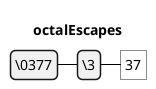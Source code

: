{
  "sha1": "1tz4wyow0vvpqdgtiotez4pn6gj3fu5",
  "insertion": {
    "when": "2024-05-30T20:48:19.790Z",
    "url": "http://alphadoc.plantuml.com/doc/dokuwiki/en/regex-old",
    "user": "plantuml@gmail.com"
  }
}
@startregex
title octalEscapes
\0377\337
@endregex
